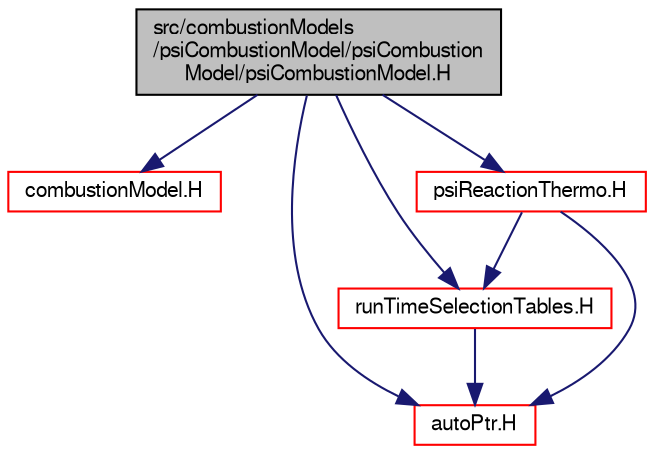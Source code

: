 digraph "src/combustionModels/psiCombustionModel/psiCombustionModel/psiCombustionModel.H"
{
  bgcolor="transparent";
  edge [fontname="FreeSans",fontsize="10",labelfontname="FreeSans",labelfontsize="10"];
  node [fontname="FreeSans",fontsize="10",shape=record];
  Node0 [label="src/combustionModels\l/psiCombustionModel/psiCombustion\lModel/psiCombustionModel.H",height=0.2,width=0.4,color="black", fillcolor="grey75", style="filled", fontcolor="black"];
  Node0 -> Node1 [color="midnightblue",fontsize="10",style="solid",fontname="FreeSans"];
  Node1 [label="combustionModel.H",height=0.2,width=0.4,color="red",URL="$a00005.html"];
  Node0 -> Node47 [color="midnightblue",fontsize="10",style="solid",fontname="FreeSans"];
  Node47 [label="autoPtr.H",height=0.2,width=0.4,color="red",URL="$a11078.html"];
  Node0 -> Node61 [color="midnightblue",fontsize="10",style="solid",fontname="FreeSans"];
  Node61 [label="runTimeSelectionTables.H",height=0.2,width=0.4,color="red",URL="$a09266.html",tooltip="Macros to ease declaration of run-time selection tables. "];
  Node61 -> Node47 [color="midnightblue",fontsize="10",style="solid",fontname="FreeSans"];
  Node0 -> Node88 [color="midnightblue",fontsize="10",style="solid",fontname="FreeSans"];
  Node88 [label="psiReactionThermo.H",height=0.2,width=0.4,color="red",URL="$a16220.html"];
  Node88 -> Node47 [color="midnightblue",fontsize="10",style="solid",fontname="FreeSans"];
  Node88 -> Node61 [color="midnightblue",fontsize="10",style="solid",fontname="FreeSans"];
}
